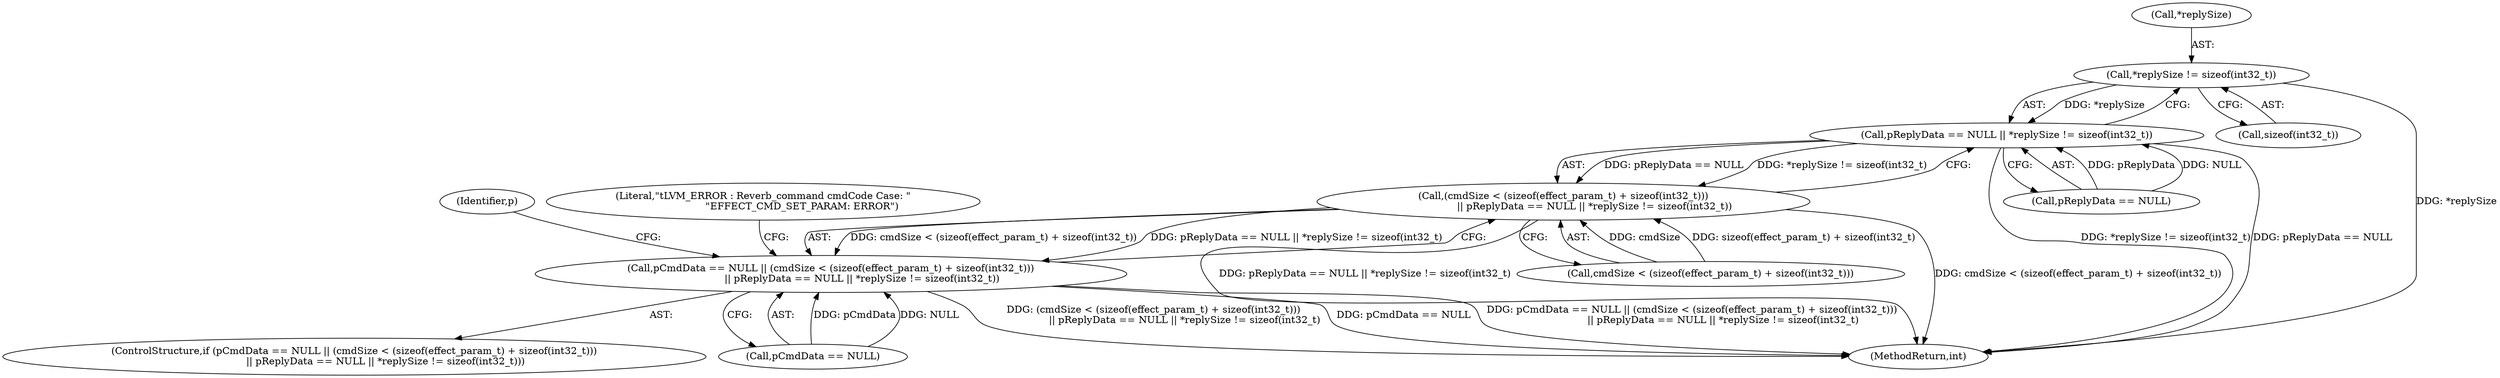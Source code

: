 digraph "0_Android_aeea52da00d210587fb3ed895de3d5f2e0264c88_6@API" {
"1000351" [label="(Call,*replySize != sizeof(int32_t))"];
"1000347" [label="(Call,pReplyData == NULL || *replySize != sizeof(int32_t))"];
"1000339" [label="(Call,(cmdSize < (sizeof(effect_param_t) + sizeof(int32_t)))\n                    || pReplyData == NULL || *replySize != sizeof(int32_t))"];
"1000335" [label="(Call,pCmdData == NULL || (cmdSize < (sizeof(effect_param_t) + sizeof(int32_t)))\n                    || pReplyData == NULL || *replySize != sizeof(int32_t))"];
"1000364" [label="(Identifier,p)"];
"1000340" [label="(Call,cmdSize < (sizeof(effect_param_t) + sizeof(int32_t)))"];
"1000336" [label="(Call,pCmdData == NULL)"];
"1000354" [label="(Call,sizeof(int32_t))"];
"1000334" [label="(ControlStructure,if (pCmdData == NULL || (cmdSize < (sizeof(effect_param_t) + sizeof(int32_t)))\n                    || pReplyData == NULL || *replySize != sizeof(int32_t)))"];
"1000351" [label="(Call,*replySize != sizeof(int32_t))"];
"1000348" [label="(Call,pReplyData == NULL)"];
"1000335" [label="(Call,pCmdData == NULL || (cmdSize < (sizeof(effect_param_t) + sizeof(int32_t)))\n                    || pReplyData == NULL || *replySize != sizeof(int32_t))"];
"1000358" [label="(Literal,\"\tLVM_ERROR : Reverb_command cmdCode Case: \"\n                         \"EFFECT_CMD_SET_PARAM: ERROR\")"];
"1000352" [label="(Call,*replySize)"];
"1000339" [label="(Call,(cmdSize < (sizeof(effect_param_t) + sizeof(int32_t)))\n                    || pReplyData == NULL || *replySize != sizeof(int32_t))"];
"1000641" [label="(MethodReturn,int)"];
"1000347" [label="(Call,pReplyData == NULL || *replySize != sizeof(int32_t))"];
"1000351" -> "1000347"  [label="AST: "];
"1000351" -> "1000354"  [label="CFG: "];
"1000352" -> "1000351"  [label="AST: "];
"1000354" -> "1000351"  [label="AST: "];
"1000347" -> "1000351"  [label="CFG: "];
"1000351" -> "1000641"  [label="DDG: *replySize"];
"1000351" -> "1000347"  [label="DDG: *replySize"];
"1000347" -> "1000339"  [label="AST: "];
"1000347" -> "1000348"  [label="CFG: "];
"1000348" -> "1000347"  [label="AST: "];
"1000339" -> "1000347"  [label="CFG: "];
"1000347" -> "1000641"  [label="DDG: *replySize != sizeof(int32_t)"];
"1000347" -> "1000641"  [label="DDG: pReplyData == NULL"];
"1000347" -> "1000339"  [label="DDG: pReplyData == NULL"];
"1000347" -> "1000339"  [label="DDG: *replySize != sizeof(int32_t)"];
"1000348" -> "1000347"  [label="DDG: pReplyData"];
"1000348" -> "1000347"  [label="DDG: NULL"];
"1000339" -> "1000335"  [label="AST: "];
"1000339" -> "1000340"  [label="CFG: "];
"1000340" -> "1000339"  [label="AST: "];
"1000335" -> "1000339"  [label="CFG: "];
"1000339" -> "1000641"  [label="DDG: pReplyData == NULL || *replySize != sizeof(int32_t)"];
"1000339" -> "1000641"  [label="DDG: cmdSize < (sizeof(effect_param_t) + sizeof(int32_t))"];
"1000339" -> "1000335"  [label="DDG: cmdSize < (sizeof(effect_param_t) + sizeof(int32_t))"];
"1000339" -> "1000335"  [label="DDG: pReplyData == NULL || *replySize != sizeof(int32_t)"];
"1000340" -> "1000339"  [label="DDG: cmdSize"];
"1000340" -> "1000339"  [label="DDG: sizeof(effect_param_t) + sizeof(int32_t)"];
"1000335" -> "1000334"  [label="AST: "];
"1000335" -> "1000336"  [label="CFG: "];
"1000336" -> "1000335"  [label="AST: "];
"1000358" -> "1000335"  [label="CFG: "];
"1000364" -> "1000335"  [label="CFG: "];
"1000335" -> "1000641"  [label="DDG: (cmdSize < (sizeof(effect_param_t) + sizeof(int32_t)))\n                    || pReplyData == NULL || *replySize != sizeof(int32_t)"];
"1000335" -> "1000641"  [label="DDG: pCmdData == NULL"];
"1000335" -> "1000641"  [label="DDG: pCmdData == NULL || (cmdSize < (sizeof(effect_param_t) + sizeof(int32_t)))\n                    || pReplyData == NULL || *replySize != sizeof(int32_t)"];
"1000336" -> "1000335"  [label="DDG: pCmdData"];
"1000336" -> "1000335"  [label="DDG: NULL"];
}
